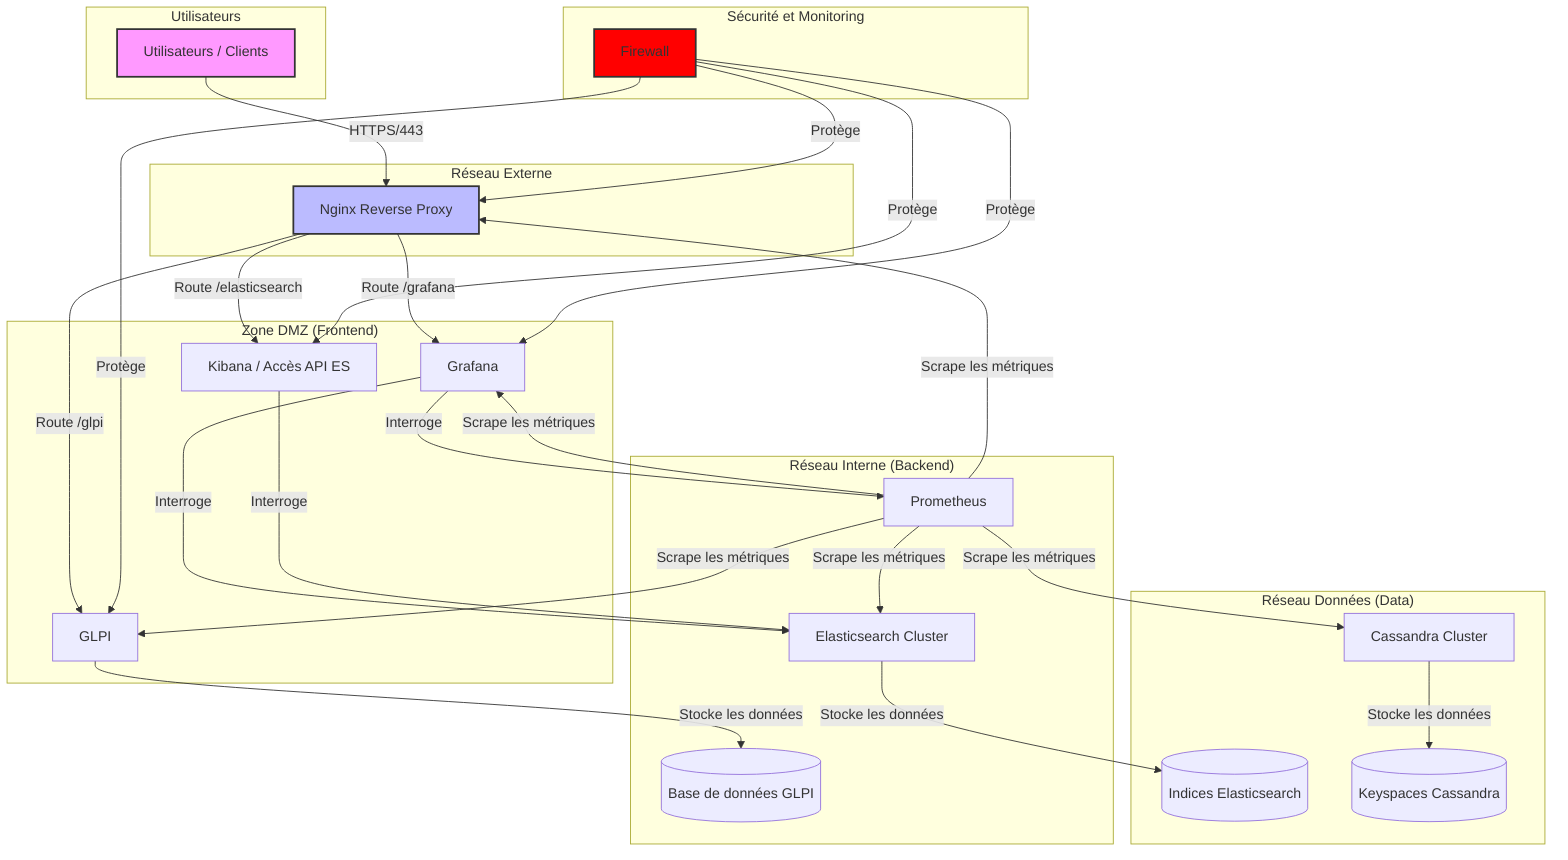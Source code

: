 graph TD
    subgraph "Utilisateurs"
        U[Utilisateurs / Clients]
    end

    subgraph "Réseau Externe"
        U -- HTTPS/443 --> RP[Nginx Reverse Proxy]
    end

    subgraph "Zone DMZ (Frontend)"
        RP -- Route /glpi --> GLPI[GLPI]
        RP -- Route /grafana --> GRA[Grafana]
        RP -- Route /elasticsearch --> ES_Kibana[Kibana / Accès API ES]
    end

    subgraph "Réseau Interne (Backend)"
        GLPI -- Stocke les données --> DB_GLPI[(Base de données GLPI)]
        GRA -- Interroge --> PROM[Prometheus]
        GRA -- Interroge --> ES[Elasticsearch Cluster]
        ES_Kibana -- Interroge --> ES
    end

    subgraph "Réseau Données (Data)"
        ES -- Stocke les données --> ES_DATA[(Indices Elasticsearch)]
        CASS[Cassandra Cluster] -- Stocke les données --> CASS_DATA[(Keyspaces Cassandra)]
        PROM -- Scrape les métriques --> GLPI
        PROM -- Scrape les métriques --> GRA
        PROM -- Scrape les métriques --> ES
        PROM -- Scrape les métriques --> CASS
        PROM -- Scrape les métriques --> RP
    end

    subgraph "Sécurité et Monitoring"
        FW[Firewall] -- Protège --> RP
        FW -- Protège --> GLPI
        FW -- Protège --> GRA
        FW -- Protège --> ES_Kibana
    end

    style U fill:#f9f,stroke:#333,stroke-width:2px
    style RP fill:#bbf,stroke:#333,stroke-width:2px
    style FW fill:#f00,stroke:#333,stroke-width:2px